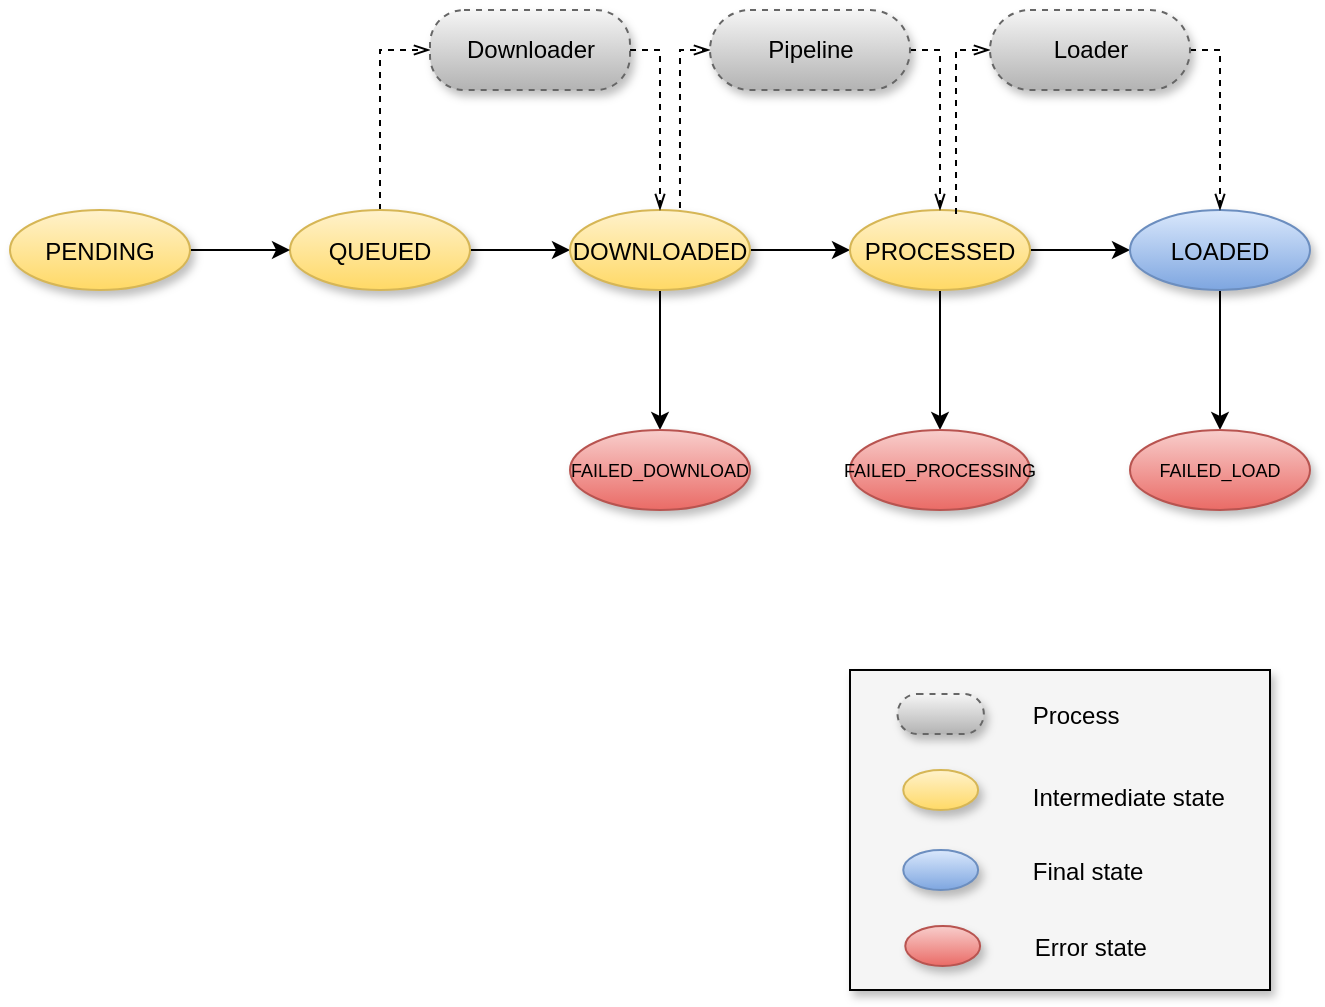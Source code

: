 <mxfile version="14.1.8" type="device"><diagram id="Bs1JCjjdpHiKhqyWj-HO" name="Page-1"><mxGraphModel dx="1422" dy="770" grid="1" gridSize="10" guides="1" tooltips="1" connect="1" arrows="1" fold="1" page="1" pageScale="1" pageWidth="1100" pageHeight="850" math="0" shadow="0"><root><mxCell id="0"/><mxCell id="1" parent="0"/><mxCell id="CrWBI5JNT2ojtq_WFcaV-10" style="edgeStyle=orthogonalEdgeStyle;rounded=0;orthogonalLoop=1;jettySize=auto;html=1;" parent="1" source="CrWBI5JNT2ojtq_WFcaV-2" target="CrWBI5JNT2ojtq_WFcaV-4" edge="1"><mxGeometry relative="1" as="geometry"/></mxCell><mxCell id="CrWBI5JNT2ojtq_WFcaV-21" style="edgeStyle=orthogonalEdgeStyle;rounded=0;orthogonalLoop=1;jettySize=auto;html=1;exitX=0.5;exitY=0;exitDx=0;exitDy=0;entryX=0;entryY=0.5;entryDx=0;entryDy=0;dashed=1;endArrow=openThin;endFill=0;" parent="1" source="CrWBI5JNT2ojtq_WFcaV-2" target="CrWBI5JNT2ojtq_WFcaV-20" edge="1"><mxGeometry relative="1" as="geometry"/></mxCell><mxCell id="CrWBI5JNT2ojtq_WFcaV-2" value="QUEUED" style="ellipse;gradientColor=#ffd966;fillColor=#fff2cc;strokeColor=#d6b656;shadow=1;" parent="1" vertex="1"><mxGeometry x="210" y="240" width="90" height="40" as="geometry"/></mxCell><mxCell id="CrWBI5JNT2ojtq_WFcaV-9" style="edgeStyle=orthogonalEdgeStyle;rounded=0;orthogonalLoop=1;jettySize=auto;html=1;entryX=0;entryY=0.5;entryDx=0;entryDy=0;" parent="1" source="CrWBI5JNT2ojtq_WFcaV-3" target="CrWBI5JNT2ojtq_WFcaV-2" edge="1"><mxGeometry relative="1" as="geometry"/></mxCell><mxCell id="CrWBI5JNT2ojtq_WFcaV-3" value="PENDING" style="ellipse;gradientColor=#ffd966;fillColor=#fff2cc;strokeColor=#d6b656;shadow=1;" parent="1" vertex="1"><mxGeometry x="70" y="240" width="90" height="40" as="geometry"/></mxCell><mxCell id="CrWBI5JNT2ojtq_WFcaV-11" style="edgeStyle=orthogonalEdgeStyle;rounded=0;orthogonalLoop=1;jettySize=auto;html=1;entryX=0;entryY=0.5;entryDx=0;entryDy=0;" parent="1" source="CrWBI5JNT2ojtq_WFcaV-4" target="CrWBI5JNT2ojtq_WFcaV-5" edge="1"><mxGeometry relative="1" as="geometry"/></mxCell><mxCell id="CrWBI5JNT2ojtq_WFcaV-24" style="edgeStyle=orthogonalEdgeStyle;rounded=0;orthogonalLoop=1;jettySize=auto;html=1;entryX=0;entryY=0.5;entryDx=0;entryDy=0;dashed=1;endArrow=openThin;endFill=0;exitX=0.611;exitY=-0.025;exitDx=0;exitDy=0;exitPerimeter=0;" parent="1" source="CrWBI5JNT2ojtq_WFcaV-4" target="CrWBI5JNT2ojtq_WFcaV-23" edge="1"><mxGeometry relative="1" as="geometry"><Array as="points"><mxPoint x="405" y="160"/></Array></mxGeometry></mxCell><mxCell id="7OorDejQK21CPnYZRZ6G-5" style="edgeStyle=orthogonalEdgeStyle;rounded=0;orthogonalLoop=1;jettySize=auto;html=1;entryX=0.5;entryY=0;entryDx=0;entryDy=0;fontSize=9;" edge="1" parent="1" source="CrWBI5JNT2ojtq_WFcaV-4" target="7OorDejQK21CPnYZRZ6G-3"><mxGeometry relative="1" as="geometry"/></mxCell><mxCell id="CrWBI5JNT2ojtq_WFcaV-4" value="DOWNLOADED" style="ellipse;gradientColor=#ffd966;fillColor=#fff2cc;strokeColor=#d6b656;shadow=1;" parent="1" vertex="1"><mxGeometry x="350" y="240" width="90" height="40" as="geometry"/></mxCell><mxCell id="CrWBI5JNT2ojtq_WFcaV-12" style="edgeStyle=orthogonalEdgeStyle;rounded=0;orthogonalLoop=1;jettySize=auto;html=1;entryX=0;entryY=0.5;entryDx=0;entryDy=0;" parent="1" source="CrWBI5JNT2ojtq_WFcaV-5" edge="1"><mxGeometry relative="1" as="geometry"><mxPoint x="630" y="260" as="targetPoint"/></mxGeometry></mxCell><mxCell id="7OorDejQK21CPnYZRZ6G-4" style="edgeStyle=orthogonalEdgeStyle;rounded=0;orthogonalLoop=1;jettySize=auto;html=1;exitX=0.5;exitY=1;exitDx=0;exitDy=0;entryX=0.5;entryY=0;entryDx=0;entryDy=0;fontSize=9;" edge="1" parent="1" source="CrWBI5JNT2ojtq_WFcaV-5" target="7OorDejQK21CPnYZRZ6G-2"><mxGeometry relative="1" as="geometry"/></mxCell><mxCell id="CrWBI5JNT2ojtq_WFcaV-5" value="PROCESSED" style="ellipse;gradientColor=#ffd966;fillColor=#fff2cc;strokeColor=#d6b656;shadow=1;" parent="1" vertex="1"><mxGeometry x="490" y="240" width="90" height="40" as="geometry"/></mxCell><mxCell id="CrWBI5JNT2ojtq_WFcaV-30" style="edgeStyle=orthogonalEdgeStyle;rounded=0;orthogonalLoop=1;jettySize=auto;html=1;entryX=0;entryY=0.5;entryDx=0;entryDy=0;dashed=1;endArrow=openThin;endFill=0;exitX=0.589;exitY=0.05;exitDx=0;exitDy=0;exitPerimeter=0;" parent="1" source="CrWBI5JNT2ojtq_WFcaV-5" target="CrWBI5JNT2ojtq_WFcaV-28" edge="1"><mxGeometry relative="1" as="geometry"><Array as="points"><mxPoint x="543" y="160"/></Array><mxPoint x="684.99" y="237" as="sourcePoint"/></mxGeometry></mxCell><mxCell id="CrWBI5JNT2ojtq_WFcaV-18" style="edgeStyle=orthogonalEdgeStyle;rounded=0;orthogonalLoop=1;jettySize=auto;html=1;exitX=0.5;exitY=1;exitDx=0;exitDy=0;" parent="1" source="CrWBI5JNT2ojtq_WFcaV-7" target="CrWBI5JNT2ojtq_WFcaV-8" edge="1"><mxGeometry relative="1" as="geometry"/></mxCell><mxCell id="CrWBI5JNT2ojtq_WFcaV-7" value="LOADED" style="ellipse;gradientColor=#7ea6e0;fillColor=#dae8fc;strokeColor=#6c8ebf;shadow=1;" parent="1" vertex="1"><mxGeometry x="630" y="240" width="90" height="40" as="geometry"/></mxCell><mxCell id="CrWBI5JNT2ojtq_WFcaV-8" value="FAILED_LOAD" style="ellipse;gradientColor=#ea6b66;fillColor=#f8cecc;strokeColor=#b85450;shadow=1;fontSize=9;" parent="1" vertex="1"><mxGeometry x="630" y="350" width="90" height="40" as="geometry"/></mxCell><mxCell id="CrWBI5JNT2ojtq_WFcaV-22" style="edgeStyle=orthogonalEdgeStyle;rounded=0;orthogonalLoop=1;jettySize=auto;html=1;entryX=0.5;entryY=0;entryDx=0;entryDy=0;dashed=1;exitX=1;exitY=0.5;exitDx=0;exitDy=0;endArrow=openThin;endFill=0;" parent="1" source="CrWBI5JNT2ojtq_WFcaV-20" target="CrWBI5JNT2ojtq_WFcaV-4" edge="1"><mxGeometry relative="1" as="geometry"><Array as="points"><mxPoint x="395" y="160"/></Array></mxGeometry></mxCell><mxCell id="CrWBI5JNT2ojtq_WFcaV-20" value="Downloader" style="html=1;align=center;verticalAlign=middle;rounded=1;absoluteArcSize=1;arcSize=34;dashed=1;shadow=1;strokeColor=#666666;gradientColor=#b3b3b3;fillColor=#f5f5f5;" parent="1" vertex="1"><mxGeometry x="280" y="140" width="100" height="40" as="geometry"/></mxCell><mxCell id="CrWBI5JNT2ojtq_WFcaV-25" style="edgeStyle=orthogonalEdgeStyle;rounded=0;orthogonalLoop=1;jettySize=auto;html=1;entryX=0.5;entryY=0;entryDx=0;entryDy=0;dashed=1;endArrow=openThin;endFill=0;exitX=1;exitY=0.5;exitDx=0;exitDy=0;" parent="1" source="CrWBI5JNT2ojtq_WFcaV-23" target="CrWBI5JNT2ojtq_WFcaV-5" edge="1"><mxGeometry relative="1" as="geometry"><Array as="points"><mxPoint x="535" y="160"/></Array></mxGeometry></mxCell><mxCell id="CrWBI5JNT2ojtq_WFcaV-23" value="Pipeline" style="html=1;align=center;verticalAlign=middle;rounded=1;absoluteArcSize=1;arcSize=46;dashed=1;shadow=1;strokeColor=#666666;gradientColor=#b3b3b3;fillColor=#f5f5f5;" parent="1" vertex="1"><mxGeometry x="420" y="140" width="100" height="40" as="geometry"/></mxCell><mxCell id="CrWBI5JNT2ojtq_WFcaV-31" style="edgeStyle=orthogonalEdgeStyle;rounded=0;orthogonalLoop=1;jettySize=auto;html=1;dashed=1;endArrow=openThin;endFill=0;entryX=0.5;entryY=0;entryDx=0;entryDy=0;exitX=1;exitY=0.5;exitDx=0;exitDy=0;" parent="1" target="CrWBI5JNT2ojtq_WFcaV-7" edge="1" source="CrWBI5JNT2ojtq_WFcaV-28"><mxGeometry relative="1" as="geometry"><mxPoint x="810" y="160" as="sourcePoint"/><Array as="points"><mxPoint x="675" y="160"/></Array></mxGeometry></mxCell><mxCell id="CrWBI5JNT2ojtq_WFcaV-28" value="Loader" style="html=1;align=center;verticalAlign=middle;rounded=1;absoluteArcSize=1;arcSize=60;dashed=1;shadow=1;strokeColor=#666666;gradientColor=#b3b3b3;fillColor=#f5f5f5;" parent="1" vertex="1"><mxGeometry x="560" y="140" width="100" height="40" as="geometry"/></mxCell><mxCell id="7OorDejQK21CPnYZRZ6G-2" value="FAILED_PROCESSING" style="ellipse;gradientColor=#ea6b66;fillColor=#f8cecc;strokeColor=#b85450;shadow=1;fontSize=9;" vertex="1" parent="1"><mxGeometry x="490" y="350" width="90" height="40" as="geometry"/></mxCell><mxCell id="7OorDejQK21CPnYZRZ6G-3" value="FAILED_DOWNLOAD" style="ellipse;gradientColor=#ea6b66;fillColor=#f8cecc;strokeColor=#b85450;shadow=1;fontSize=9;" vertex="1" parent="1"><mxGeometry x="350" y="350" width="90" height="40" as="geometry"/></mxCell><mxCell id="CrWBI5JNT2ojtq_WFcaV-39" value="" style="html=1;shadow=1;strokeColor=#000000;align=left;glass=0;fillColor=#F5F5F5;" parent="1" vertex="1"><mxGeometry x="490" y="470" width="210" height="160" as="geometry"/></mxCell><mxCell id="CrWBI5JNT2ojtq_WFcaV-32" value="" style="html=1;align=center;verticalAlign=middle;rounded=1;absoluteArcSize=1;arcSize=48;dashed=1;shadow=1;strokeColor=#666666;gradientColor=#b3b3b3;fillColor=#f5f5f5;" parent="1" vertex="1"><mxGeometry x="513.75" y="482" width="43.182" height="20" as="geometry"/></mxCell><mxCell id="CrWBI5JNT2ojtq_WFcaV-33" value="" style="ellipse;gradientColor=#ffd966;fillColor=#fff2cc;strokeColor=#d6b656;shadow=1;" parent="1" vertex="1"><mxGeometry x="516.635" y="520" width="37.421" height="20" as="geometry"/></mxCell><mxCell id="CrWBI5JNT2ojtq_WFcaV-34" value="" style="ellipse;gradientColor=#7ea6e0;fillColor=#dae8fc;strokeColor=#6c8ebf;shadow=1;" parent="1" vertex="1"><mxGeometry x="516.635" y="560" width="37.421" height="20" as="geometry"/></mxCell><mxCell id="CrWBI5JNT2ojtq_WFcaV-35" value="Process" style="text;align=left;fontStyle=0;verticalAlign=middle;spacingLeft=3;spacingRight=3;strokeColor=none;rotatable=0;points=[[0,0.5],[1,0.5]];portConstraint=eastwest;shadow=1;dashed=1;" parent="1" vertex="1"><mxGeometry x="576.364" y="479" width="69.091" height="26" as="geometry"/></mxCell><mxCell id="CrWBI5JNT2ojtq_WFcaV-36" value="Intermediate state" style="text;align=left;fontStyle=0;verticalAlign=middle;spacingLeft=3;spacingRight=3;strokeColor=none;rotatable=0;points=[[0,0.5],[1,0.5]];portConstraint=eastwest;shadow=1;dashed=1;" parent="1" vertex="1"><mxGeometry x="576.364" y="520" width="69.091" height="26" as="geometry"/></mxCell><mxCell id="CrWBI5JNT2ojtq_WFcaV-37" value="Final state" style="text;align=left;fontStyle=0;verticalAlign=middle;spacingLeft=3;spacingRight=3;strokeColor=none;rotatable=0;points=[[0,0.5],[1,0.5]];portConstraint=eastwest;shadow=1;dashed=1;" parent="1" vertex="1"><mxGeometry x="576.364" y="557" width="69.091" height="26" as="geometry"/></mxCell><mxCell id="7OorDejQK21CPnYZRZ6G-6" value="" style="ellipse;gradientColor=#ea6b66;fillColor=#f8cecc;strokeColor=#b85450;shadow=1;" vertex="1" parent="1"><mxGeometry x="517.635" y="598" width="37.421" height="20" as="geometry"/></mxCell><mxCell id="7OorDejQK21CPnYZRZ6G-7" value="Error state" style="text;align=left;fontStyle=0;verticalAlign=middle;spacingLeft=3;spacingRight=3;strokeColor=none;rotatable=0;points=[[0,0.5],[1,0.5]];portConstraint=eastwest;shadow=1;dashed=1;" vertex="1" parent="1"><mxGeometry x="577.364" y="595" width="69.091" height="26" as="geometry"/></mxCell></root></mxGraphModel></diagram></mxfile>